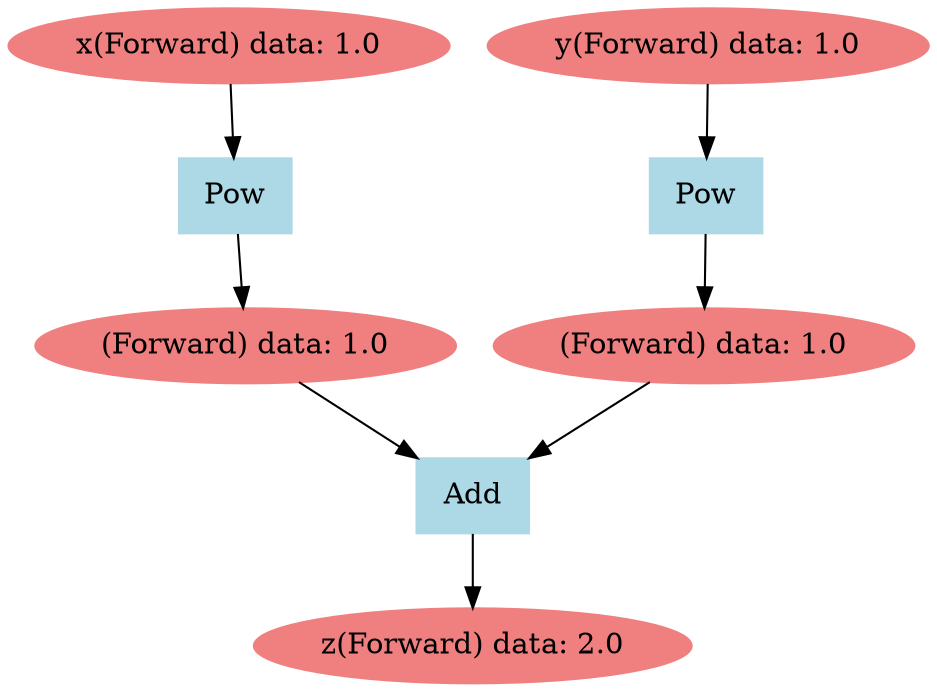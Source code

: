 digraph g {
2714442466928 [label="z(Forward) data: 2.0", color=lightcoral, style=filled]
2714442466736 [label ="Add", color=lightblue, style=filled, shape=box]
2714442466592 -> 2714442466736
2714442466784 -> 2714442466736
2714442466736 -> 2714442466928
2714442466592 [label="(Forward) data: 1.0", color=lightcoral, style=filled]
2714442466784 [label="(Forward) data: 1.0", color=lightcoral, style=filled]
2714442466448 [label ="Pow", color=lightblue, style=filled, shape=box]
2716550835600 -> 2714442466448
2714442466448 -> 2714442466784
2716550835600 [label="y(Forward) data: 1.0", color=lightcoral, style=filled]
2716550835504 [label ="Pow", color=lightblue, style=filled, shape=box]
2716550835648 -> 2716550835504
2716550835504 -> 2714442466592
2716550835648 [label="x(Forward) data: 1.0", color=lightcoral, style=filled]
}